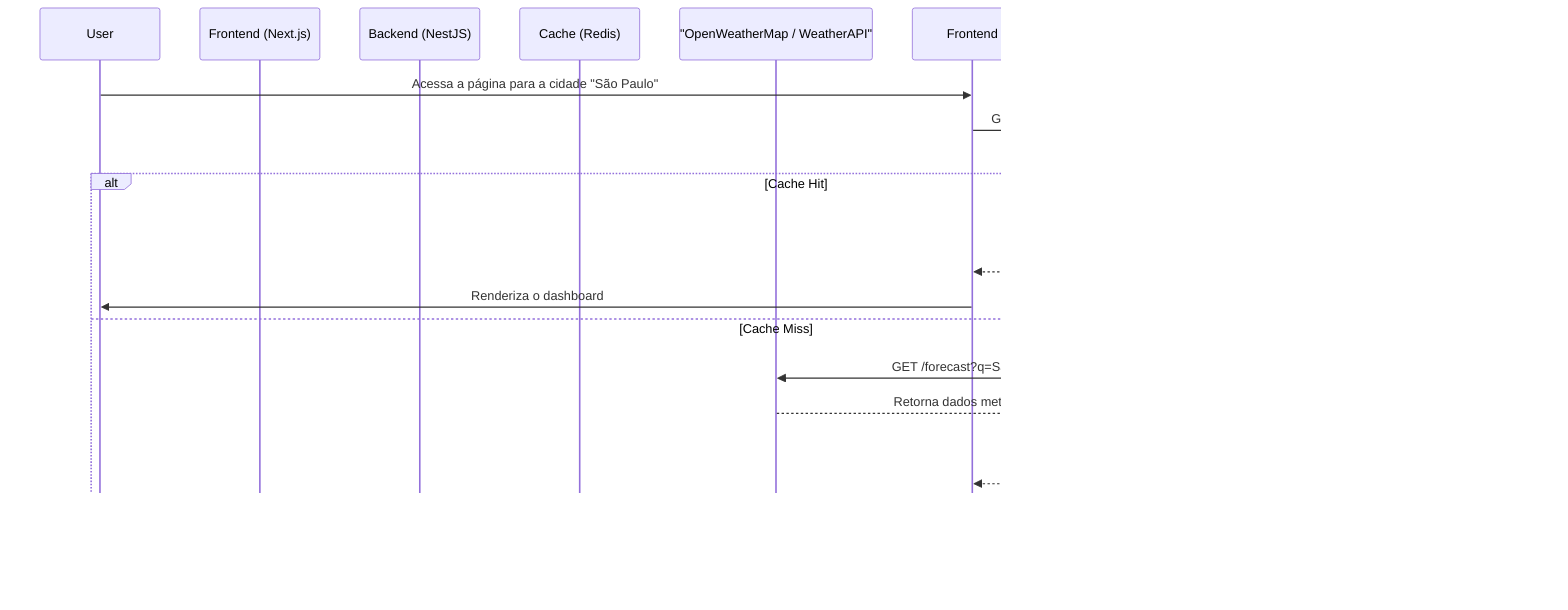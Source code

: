 sequenceDiagram
    participant User
    participant Frontend (Next.js)
    participant Backend (NestJS)
    participant Cache (Redis)
    participant ExternalAPIs as "OpenWeatherMap / WeatherAPI"

    User->>Frontend: Acessa a página para a cidade "São Paulo"
    Frontend->>Backend: GET /weather?city=Sao+Paulo
    Backend->>Cache: EXISTS weather:sao_paulo
    alt Cache Hit
        Cache-->>Backend: Retorna dados cacheados
        Backend-->>Frontend: Responde com dados
        Frontend->>User: Renderiza o dashboard
    else Cache Miss
        Backend->>ExternalAPIs: GET /forecast?q=Sao+Paulo&...
        ExternalAPIs-->>Backend: Retorna dados meteorológicos
        Backend->>Cache: SET weather:sao_paulo (com expiração)
        Backend-->>Frontend: Responde com dados
        Frontend->>User: Renderiza o dashboard
    end